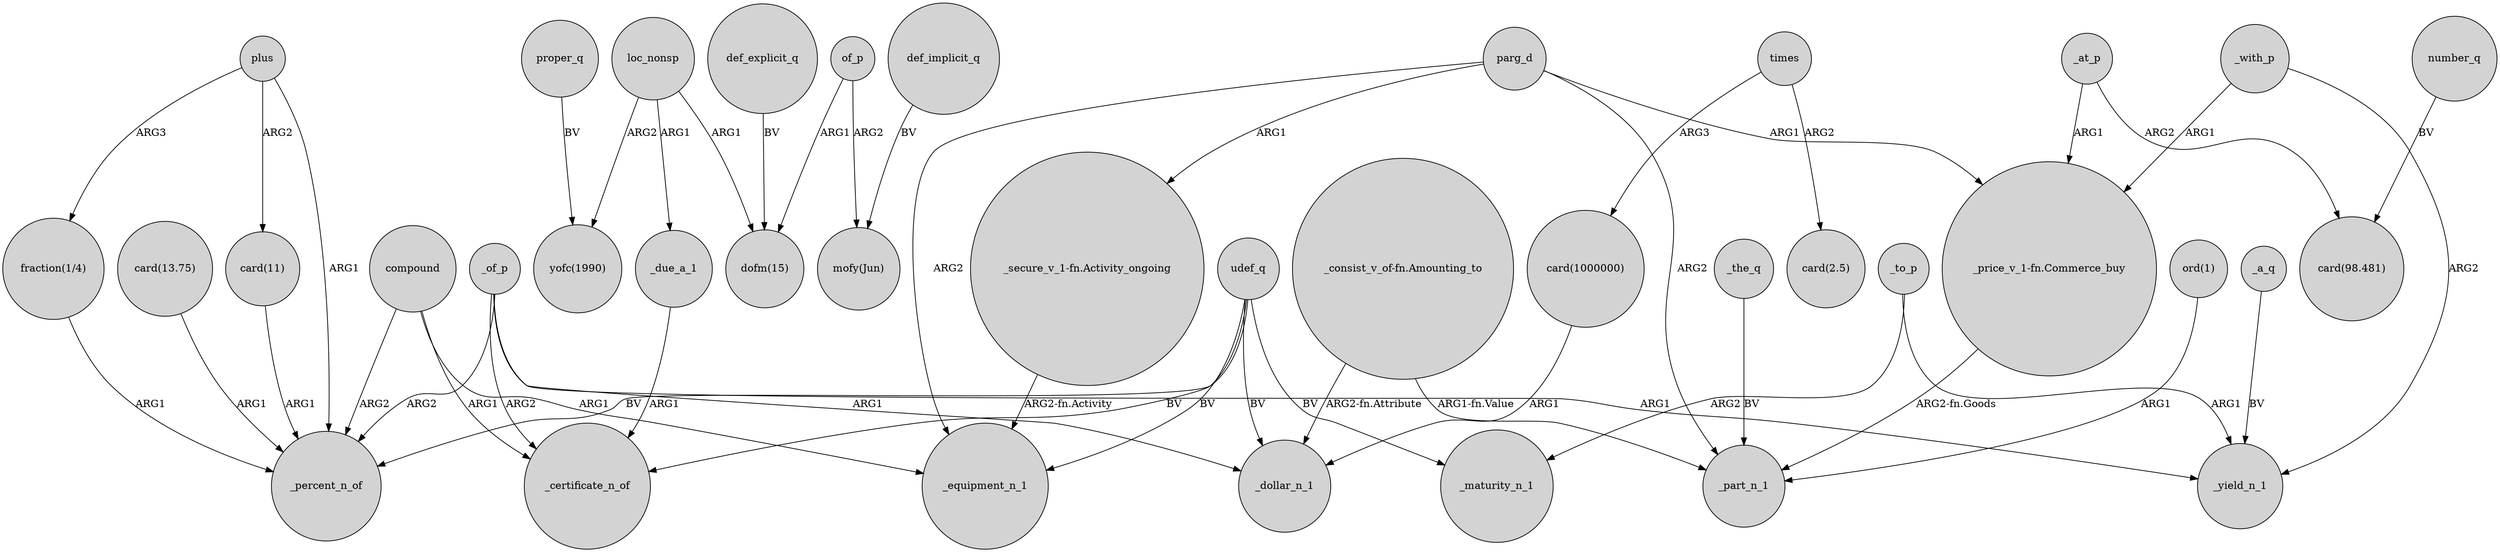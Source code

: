 digraph {
	node [shape=circle style=filled]
	parg_d -> _equipment_n_1 [label=ARG2]
	_of_p -> _dollar_n_1 [label=ARG1]
	_due_a_1 -> _certificate_n_of [label=ARG1]
	_of_p -> _yield_n_1 [label=ARG1]
	udef_q -> _equipment_n_1 [label=BV]
	compound -> _equipment_n_1 [label=ARG1]
	parg_d -> "_secure_v_1-fn.Activity_ongoing" [label=ARG1]
	compound -> _certificate_n_of [label=ARG1]
	_with_p -> "_price_v_1-fn.Commerce_buy" [label=ARG1]
	parg_d -> _part_n_1 [label=ARG2]
	"_secure_v_1-fn.Activity_ongoing" -> _equipment_n_1 [label="ARG2-fn.Activity"]
	_of_p -> _certificate_n_of [label=ARG2]
	times -> "card(1000000)" [label=ARG3]
	_at_p -> "card(98.481)" [label=ARG2]
	udef_q -> _certificate_n_of [label=BV]
	_at_p -> "_price_v_1-fn.Commerce_buy" [label=ARG1]
	parg_d -> "_price_v_1-fn.Commerce_buy" [label=ARG1]
	plus -> "card(11)" [label=ARG2]
	udef_q -> _maturity_n_1 [label=BV]
	def_implicit_q -> "mofy(Jun)" [label=BV]
	plus -> _percent_n_of [label=ARG1]
	"ord(1)" -> _part_n_1 [label=ARG1]
	udef_q -> _percent_n_of [label=BV]
	"card(13.75)" -> _percent_n_of [label=ARG1]
	times -> "card(2.5)" [label=ARG2]
	compound -> _percent_n_of [label=ARG2]
	"card(11)" -> _percent_n_of [label=ARG1]
	"fraction(1/4)" -> _percent_n_of [label=ARG1]
	udef_q -> _dollar_n_1 [label=BV]
	"card(1000000)" -> _dollar_n_1 [label=ARG1]
	proper_q -> "yofc(1990)" [label=BV]
	number_q -> "card(98.481)" [label=BV]
	_to_p -> _maturity_n_1 [label=ARG2]
	loc_nonsp -> _due_a_1 [label=ARG1]
	"_consist_v_of-fn.Amounting_to" -> _part_n_1 [label="ARG1-fn.Value"]
	"_consist_v_of-fn.Amounting_to" -> _dollar_n_1 [label="ARG2-fn.Attribute"]
	_with_p -> _yield_n_1 [label=ARG2]
	plus -> "fraction(1/4)" [label=ARG3]
	of_p -> "dofm(15)" [label=ARG1]
	def_explicit_q -> "dofm(15)" [label=BV]
	"_price_v_1-fn.Commerce_buy" -> _part_n_1 [label="ARG2-fn.Goods"]
	of_p -> "mofy(Jun)" [label=ARG2]
	_a_q -> _yield_n_1 [label=BV]
	loc_nonsp -> "yofc(1990)" [label=ARG2]
	_to_p -> _yield_n_1 [label=ARG1]
	_the_q -> _part_n_1 [label=BV]
	loc_nonsp -> "dofm(15)" [label=ARG1]
	_of_p -> _percent_n_of [label=ARG2]
}
